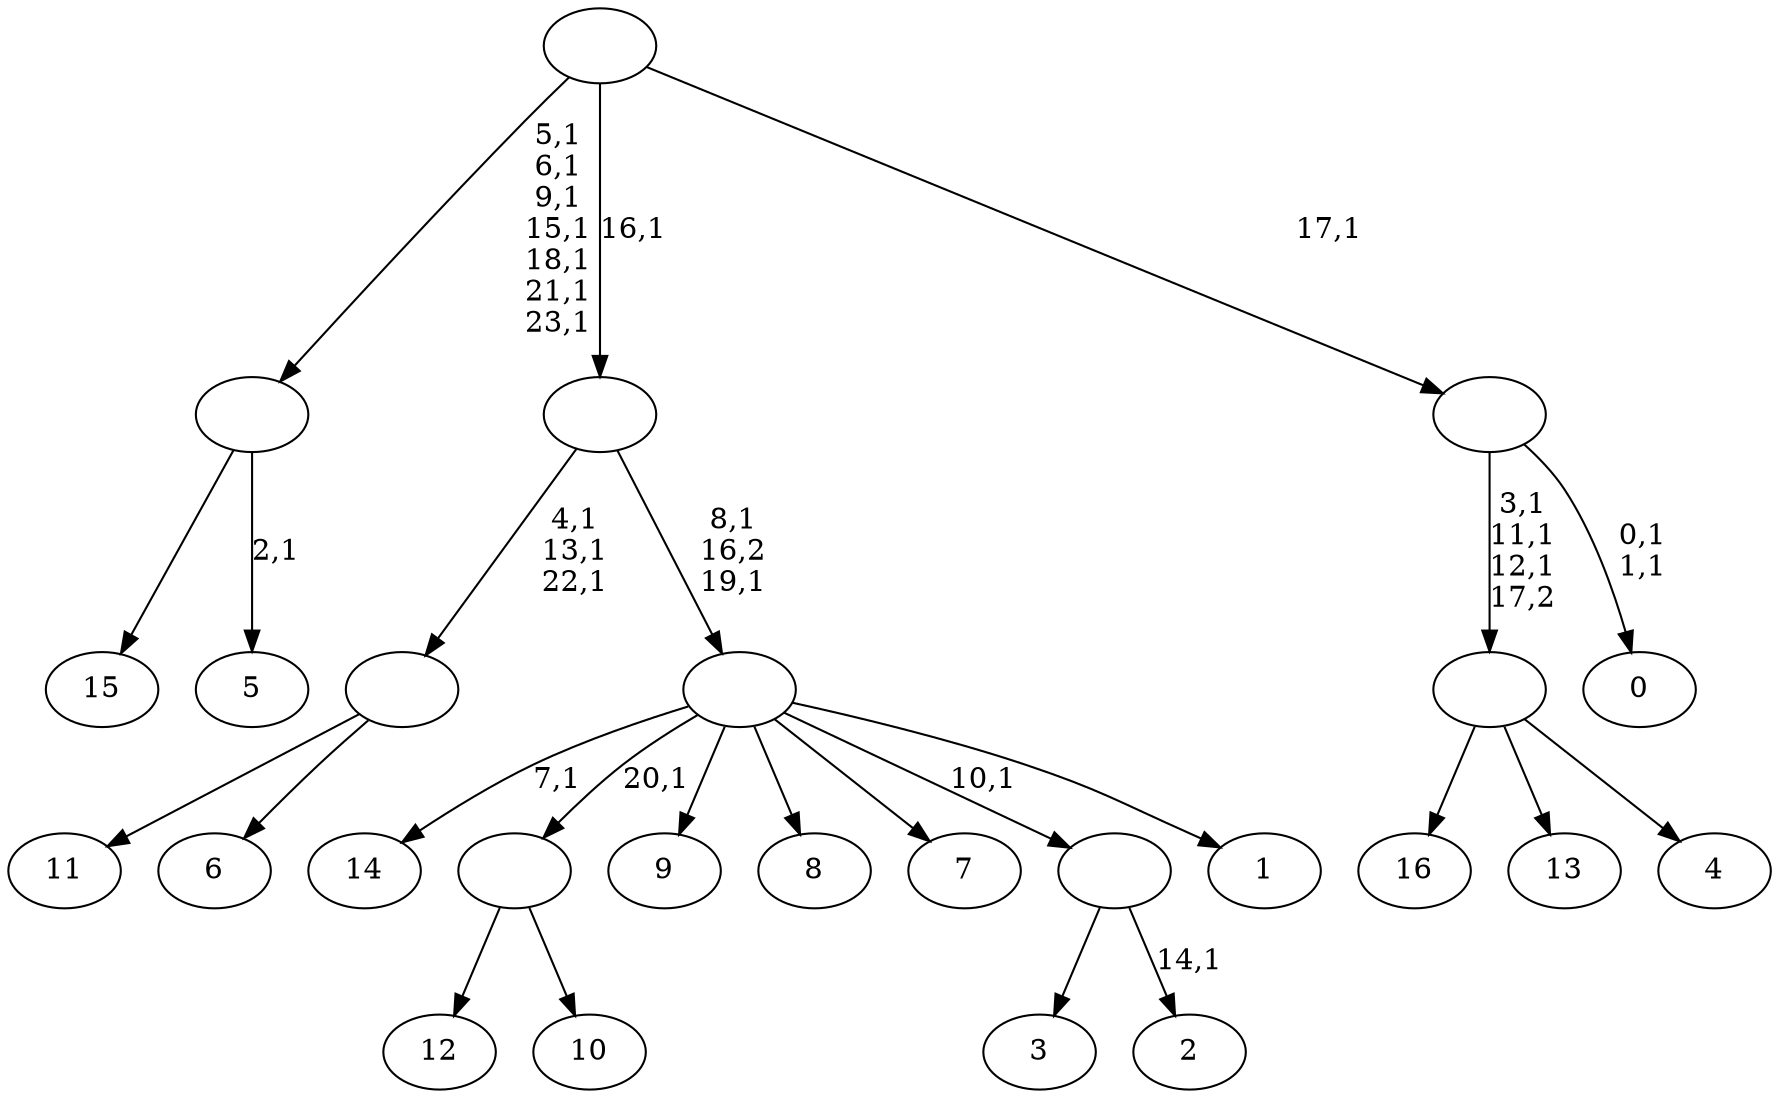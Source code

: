 digraph T {
	41 [label="16"]
	40 [label="15"]
	39 [label="14"]
	37 [label="13"]
	36 [label="12"]
	35 [label="11"]
	34 [label="10"]
	33 [label=""]
	32 [label="9"]
	31 [label="8"]
	30 [label="7"]
	29 [label="6"]
	28 [label=""]
	25 [label="5"]
	23 [label=""]
	16 [label="4"]
	15 [label=""]
	12 [label="3"]
	11 [label="2"]
	9 [label=""]
	8 [label="1"]
	7 [label=""]
	5 [label=""]
	4 [label="0"]
	1 [label=""]
	0 [label=""]
	33 -> 36 [label=""]
	33 -> 34 [label=""]
	28 -> 35 [label=""]
	28 -> 29 [label=""]
	23 -> 25 [label="2,1"]
	23 -> 40 [label=""]
	15 -> 41 [label=""]
	15 -> 37 [label=""]
	15 -> 16 [label=""]
	9 -> 11 [label="14,1"]
	9 -> 12 [label=""]
	7 -> 39 [label="7,1"]
	7 -> 33 [label="20,1"]
	7 -> 32 [label=""]
	7 -> 31 [label=""]
	7 -> 30 [label=""]
	7 -> 9 [label="10,1"]
	7 -> 8 [label=""]
	5 -> 7 [label="8,1\n16,2\n19,1"]
	5 -> 28 [label="4,1\n13,1\n22,1"]
	1 -> 4 [label="0,1\n1,1"]
	1 -> 15 [label="3,1\n11,1\n12,1\n17,2"]
	0 -> 23 [label="5,1\n6,1\n9,1\n15,1\n18,1\n21,1\n23,1"]
	0 -> 5 [label="16,1"]
	0 -> 1 [label="17,1"]
}
